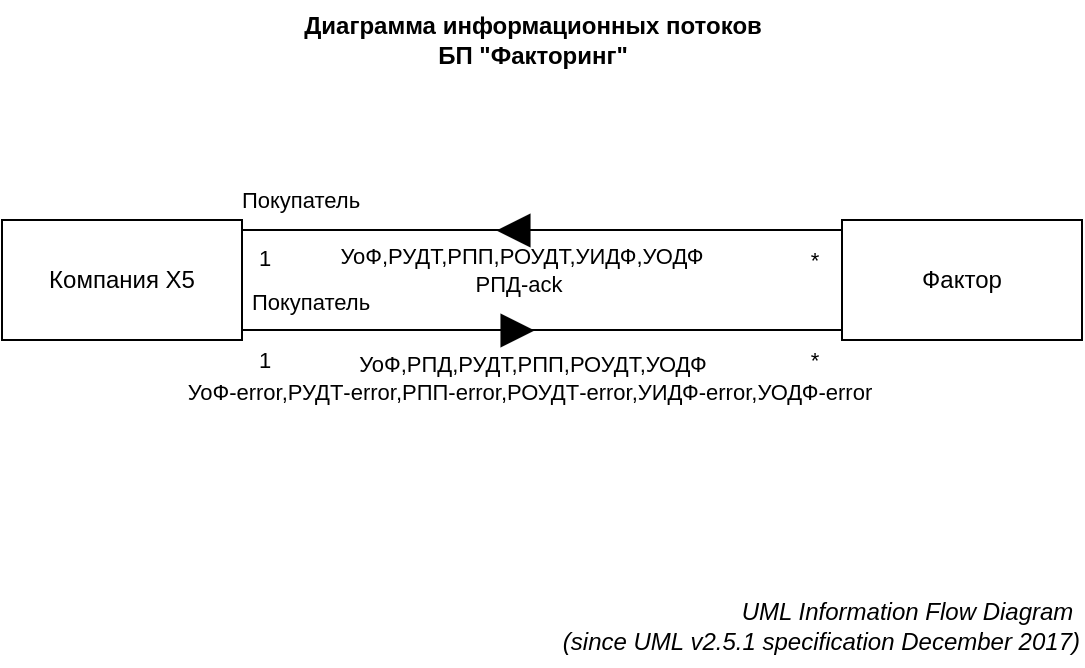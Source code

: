 <mxfile version="21.3.2" type="github" pages="2">
  <diagram name="Page-1" id="929967ad-93f9-6ef4-fab6-5d389245f69c">
    <mxGraphModel dx="776" dy="422" grid="1" gridSize="10" guides="1" tooltips="1" connect="1" arrows="1" fold="1" page="1" pageScale="1.5" pageWidth="1169" pageHeight="826" background="none" math="0" shadow="0">
      <root>
        <mxCell id="0" style=";html=1;" />
        <mxCell id="1" style=";html=1;" parent="0" />
        <mxCell id="fu375ZCut4iSAKl61FI6-4" value="Компания X5" style="rounded=0;whiteSpace=wrap;html=1;" parent="1" vertex="1">
          <mxGeometry x="70" y="380" width="120" height="60" as="geometry" />
        </mxCell>
        <mxCell id="fu375ZCut4iSAKl61FI6-5" value="Фактор" style="rounded=0;whiteSpace=wrap;html=1;" parent="1" vertex="1">
          <mxGeometry x="490" y="380" width="120" height="60" as="geometry" />
        </mxCell>
        <object label="" InformationItem="InformationItem" id="fu375ZCut4iSAKl61FI6-19">
          <mxCell style="endArrow=none;html=1;rounded=0;strokeColor=default;startArrow=block;startFill=1;endFill=0;labelPosition=center;verticalLabelPosition=bottom;align=center;verticalAlign=top;flowAnimation=0;targetPerimeterSpacing=0;strokeWidth=0;endSize=0;sourcePerimeterSpacing=0;startSize=17;jumpStyle=none;jumpSize=0;" parent="1" edge="1">
            <mxGeometry relative="1" as="geometry">
              <mxPoint x="317" y="385" as="sourcePoint" />
              <mxPoint x="467" y="385" as="targetPoint" />
            </mxGeometry>
          </mxCell>
        </object>
        <mxCell id="fu375ZCut4iSAKl61FI6-21" value="&amp;nbsp;УоФ,РУДТ,РПП,РОУДТ,УИДФ,УОДФ&lt;br&gt;РПД-ack" style="edgeLabel;html=1;align=center;verticalAlign=middle;resizable=0;points=[];labelPosition=left;verticalLabelPosition=middle;labelBackgroundColor=none;" parent="fu375ZCut4iSAKl61FI6-19" vertex="1" connectable="0">
          <mxGeometry relative="1" as="geometry">
            <mxPoint x="-64" y="20" as="offset" />
          </mxGeometry>
        </mxCell>
        <mxCell id="fu375ZCut4iSAKl61FI6-22" value="" style="endArrow=none;html=1;rounded=0;entryX=0;entryY=0.25;entryDx=0;entryDy=0;exitX=1;exitY=0.25;exitDx=0;exitDy=0;fontColor=default;" parent="1" edge="1">
          <mxGeometry width="50" height="50" relative="1" as="geometry">
            <mxPoint x="190" y="385" as="sourcePoint" />
            <mxPoint x="490" y="385" as="targetPoint" />
            <Array as="points" />
          </mxGeometry>
        </mxCell>
        <mxCell id="fu375ZCut4iSAKl61FI6-23" value="1" style="edgeLabel;html=1;align=center;verticalAlign=bottom;resizable=0;points=[];" parent="fu375ZCut4iSAKl61FI6-22" vertex="1" connectable="0">
          <mxGeometry x="-0.929" y="1" relative="1" as="geometry">
            <mxPoint y="23" as="offset" />
          </mxGeometry>
        </mxCell>
        <mxCell id="fu375ZCut4iSAKl61FI6-35" value="Покупатель" style="edgeLabel;html=1;align=center;verticalAlign=middle;resizable=0;points=[];labelBorderColor=none;labelBackgroundColor=none;" parent="fu375ZCut4iSAKl61FI6-22" vertex="1" connectable="0">
          <mxGeometry x="-0.842" relative="1" as="geometry">
            <mxPoint x="5" y="-15" as="offset" />
          </mxGeometry>
        </mxCell>
        <mxCell id="fu375ZCut4iSAKl61FI6-37" value="*" style="edgeLabel;html=1;align=center;verticalAlign=bottom;resizable=0;points=[];" parent="fu375ZCut4iSAKl61FI6-22" vertex="1" connectable="0">
          <mxGeometry x="0.904" relative="1" as="geometry">
            <mxPoint y="23" as="offset" />
          </mxGeometry>
        </mxCell>
        <object label="" InformationItem="InformationItem" id="fu375ZCut4iSAKl61FI6-29">
          <mxCell style="endArrow=block;html=1;rounded=0;strokeColor=default;startArrow=none;startFill=0;endFill=1;labelPosition=center;verticalLabelPosition=bottom;align=center;verticalAlign=top;flowAnimation=0;targetPerimeterSpacing=0;strokeWidth=0;endSize=17;sourcePerimeterSpacing=0;startSize=0;jumpStyle=none;jumpSize=0;" parent="1" edge="1">
            <mxGeometry x="-0.001" relative="1" as="geometry">
              <mxPoint x="190" y="435" as="sourcePoint" />
              <mxPoint x="336" y="435" as="targetPoint" />
              <mxPoint as="offset" />
            </mxGeometry>
          </mxCell>
        </object>
        <mxCell id="fu375ZCut4iSAKl61FI6-30" value="УоФ,РПД,РУДТ,РПП,РОУДТ,УОДФ&lt;br&gt;УоФ-error,РУДТ-error,РПП-error,РОУДТ-error,УИДФ-error,УОДФ-error&amp;nbsp;" style="edgeLabel;html=1;align=center;verticalAlign=middle;resizable=0;points=[];labelPosition=left;verticalLabelPosition=middle;labelBackgroundColor=none;" parent="fu375ZCut4iSAKl61FI6-29" vertex="1" connectable="0">
          <mxGeometry relative="1" as="geometry">
            <mxPoint x="72" y="24" as="offset" />
          </mxGeometry>
        </mxCell>
        <mxCell id="fu375ZCut4iSAKl61FI6-31" value="" style="endArrow=none;html=1;rounded=0;entryX=0;entryY=0.25;entryDx=0;entryDy=0;exitX=1;exitY=0.25;exitDx=0;exitDy=0;fontColor=default;verticalAlign=middle;" parent="1" edge="1">
          <mxGeometry width="50" height="50" relative="1" as="geometry">
            <mxPoint x="190" y="435" as="sourcePoint" />
            <mxPoint x="490" y="435" as="targetPoint" />
            <Array as="points" />
          </mxGeometry>
        </mxCell>
        <mxCell id="fu375ZCut4iSAKl61FI6-32" value="1" style="edgeLabel;html=1;align=center;verticalAlign=bottom;resizable=0;points=[];" parent="fu375ZCut4iSAKl61FI6-31" vertex="1" connectable="0">
          <mxGeometry x="-0.929" y="1" relative="1" as="geometry">
            <mxPoint y="24" as="offset" />
          </mxGeometry>
        </mxCell>
        <mxCell id="fu375ZCut4iSAKl61FI6-33" value="*" style="edgeLabel;html=1;align=center;verticalAlign=bottom;resizable=0;points=[];" parent="fu375ZCut4iSAKl61FI6-31" vertex="1" connectable="0">
          <mxGeometry x="0.904" relative="1" as="geometry">
            <mxPoint y="23" as="offset" />
          </mxGeometry>
        </mxCell>
        <mxCell id="fu375ZCut4iSAKl61FI6-39" value="Покупатель" style="edgeLabel;html=1;align=center;verticalAlign=middle;resizable=0;points=[];labelBackgroundColor=none;" parent="fu375ZCut4iSAKl61FI6-31" vertex="1" connectable="0">
          <mxGeometry x="-0.889" y="1" relative="1" as="geometry">
            <mxPoint x="17" y="-13" as="offset" />
          </mxGeometry>
        </mxCell>
        <mxCell id="fu375ZCut4iSAKl61FI6-41" value="Диаграмма информационных потоков&lt;br&gt;БП &quot;Факторинг&quot;" style="text;html=1;align=center;verticalAlign=middle;resizable=0;points=[];autosize=1;strokeColor=none;fillColor=none;fontStyle=1" parent="1" vertex="1">
          <mxGeometry x="210" y="270" width="250" height="40" as="geometry" />
        </mxCell>
        <mxCell id="89ALjHZ30BcYtr6io5Th-1" value="&lt;i&gt;UML Information Flow Diagram&amp;nbsp;&lt;br&gt;(since UML v2.5.1 specification December 2017)&lt;/i&gt;" style="text;html=1;align=right;verticalAlign=middle;resizable=0;points=[];autosize=1;strokeColor=none;fillColor=none;" vertex="1" parent="1">
          <mxGeometry x="330" y="563" width="280" height="40" as="geometry" />
        </mxCell>
      </root>
    </mxGraphModel>
  </diagram>
  <diagram id="RBxNGfNoUyg8NmXb8gKQ" name="Страница 2">
    <mxGraphModel dx="1303" dy="632" grid="1" gridSize="10" guides="1" tooltips="1" connect="1" arrows="1" fold="1" page="1" pageScale="1" pageWidth="827" pageHeight="1169" math="0" shadow="0">
      <root>
        <mxCell id="0" />
        <mxCell id="1" parent="0" />
        <mxCell id="5wCDZV2-zJ8sQ3Wg2F0M-1" value="&lt;b&gt;Портал Инфраструктуры&lt;br&gt;&lt;/b&gt;" style="html=1;dropTarget=0;labelPosition=center;verticalLabelPosition=middle;align=center;verticalAlign=top;" vertex="1" parent="1">
          <mxGeometry x="120" y="160" width="180" height="960" as="geometry" />
        </mxCell>
        <mxCell id="5wCDZV2-zJ8sQ3Wg2F0M-2" value="" style="shape=module;jettyWidth=8;jettyHeight=4;" vertex="1" parent="5wCDZV2-zJ8sQ3Wg2F0M-1">
          <mxGeometry x="1" width="20" height="20" relative="1" as="geometry">
            <mxPoint x="-27" y="7" as="offset" />
          </mxGeometry>
        </mxCell>
        <mxCell id="5wCDZV2-zJ8sQ3Wg2F0M-4" value="&lt;b&gt;MFSM&lt;/b&gt;&lt;br&gt;" style="html=1;dropTarget=0;labelPosition=center;verticalLabelPosition=middle;align=center;verticalAlign=top;" vertex="1" parent="1">
          <mxGeometry x="480" y="200" width="180" height="100" as="geometry" />
        </mxCell>
        <mxCell id="5wCDZV2-zJ8sQ3Wg2F0M-5" value="" style="shape=module;jettyWidth=8;jettyHeight=4;" vertex="1" parent="5wCDZV2-zJ8sQ3Wg2F0M-4">
          <mxGeometry x="1" width="20" height="20" relative="1" as="geometry">
            <mxPoint x="-27" y="7" as="offset" />
          </mxGeometry>
        </mxCell>
        <mxCell id="5wCDZV2-zJ8sQ3Wg2F0M-8" value="CMDB" style="shape=module;align=left;spacingLeft=20;align=center;verticalAlign=top;" vertex="1" parent="1">
          <mxGeometry x="510" y="225" width="100" height="50" as="geometry" />
        </mxCell>
        <mxCell id="5wCDZV2-zJ8sQ3Wg2F0M-9" value="" style="rounded=0;orthogonalLoop=1;jettySize=auto;html=1;endArrow=none;endFill=0;sketch=0;sourcePerimeterSpacing=0;targetPerimeterSpacing=0;exitX=1.001;exitY=0.099;exitDx=0;exitDy=0;exitPerimeter=0;" edge="1" target="5wCDZV2-zJ8sQ3Wg2F0M-11" parent="1" source="5wCDZV2-zJ8sQ3Wg2F0M-1">
          <mxGeometry relative="1" as="geometry">
            <mxPoint x="390" y="275" as="sourcePoint" />
          </mxGeometry>
        </mxCell>
        <mxCell id="5wCDZV2-zJ8sQ3Wg2F0M-10" value="" style="rounded=0;orthogonalLoop=1;jettySize=auto;html=1;endArrow=halfCircle;endFill=0;endSize=6;strokeWidth=1;sketch=0;exitX=0;exitY=0.5;exitDx=0;exitDy=0;" edge="1" target="5wCDZV2-zJ8sQ3Wg2F0M-11" parent="1" source="5wCDZV2-zJ8sQ3Wg2F0M-4">
          <mxGeometry relative="1" as="geometry">
            <mxPoint x="430" y="275" as="sourcePoint" />
            <mxPoint x="420" y="215" as="targetPoint" />
          </mxGeometry>
        </mxCell>
        <mxCell id="5wCDZV2-zJ8sQ3Wg2F0M-11" value="" style="ellipse;whiteSpace=wrap;html=1;align=center;aspect=fixed;resizable=0;points=[];outlineConnect=0;sketch=0;" vertex="1" parent="1">
          <mxGeometry x="385" y="250" width="10" height="10" as="geometry" />
        </mxCell>
        <mxCell id="5wCDZV2-zJ8sQ3Wg2F0M-15" value="Личный &#xa;кабинет" style="shape=module;align=left;spacingLeft=20;align=center;verticalAlign=top;" vertex="1" parent="1">
          <mxGeometry x="160" y="210" width="100" height="50" as="geometry" />
        </mxCell>
        <mxCell id="5wCDZV2-zJ8sQ3Wg2F0M-16" value="Заявка на расчет стоимости&lt;br&gt;Заявка на выделение IT-мощности&lt;br&gt;Карточка КЕ" style="shape=note;whiteSpace=wrap;html=1;backgroundOutline=1;darkOpacity=0.05;" vertex="1" parent="1">
          <mxGeometry x="310" y="60" width="160" height="130" as="geometry" />
        </mxCell>
        <mxCell id="5wCDZV2-zJ8sQ3Wg2F0M-17" value="" style="endArrow=none;dashed=1;html=1;dashPattern=1 3;strokeWidth=2;rounded=0;entryX=0.5;entryY=1;entryDx=0;entryDy=0;entryPerimeter=0;" edge="1" parent="1" source="5wCDZV2-zJ8sQ3Wg2F0M-11" target="5wCDZV2-zJ8sQ3Wg2F0M-16">
          <mxGeometry width="50" height="50" relative="1" as="geometry">
            <mxPoint x="390" y="210" as="sourcePoint" />
            <mxPoint x="440" y="220" as="targetPoint" />
          </mxGeometry>
        </mxCell>
        <mxCell id="5wCDZV2-zJ8sQ3Wg2F0M-20" value="&lt;br&gt;&lt;b&gt;АСУМ&lt;/b&gt;" style="html=1;dropTarget=0;verticalAlign=top;" vertex="1" parent="1">
          <mxGeometry x="480" y="400" width="180" height="90" as="geometry" />
        </mxCell>
        <mxCell id="5wCDZV2-zJ8sQ3Wg2F0M-21" value="" style="shape=module;jettyWidth=8;jettyHeight=4;" vertex="1" parent="5wCDZV2-zJ8sQ3Wg2F0M-20">
          <mxGeometry x="1" width="20" height="20" relative="1" as="geometry">
            <mxPoint x="-27" y="7" as="offset" />
          </mxGeometry>
        </mxCell>
        <mxCell id="5wCDZV2-zJ8sQ3Wg2F0M-28" value="" style="rounded=0;orthogonalLoop=1;jettySize=auto;html=1;endArrow=none;endFill=0;sketch=0;sourcePerimeterSpacing=0;targetPerimeterSpacing=0;exitX=1.002;exitY=0.293;exitDx=0;exitDy=0;exitPerimeter=0;" edge="1" target="5wCDZV2-zJ8sQ3Wg2F0M-30" parent="1" source="5wCDZV2-zJ8sQ3Wg2F0M-1">
          <mxGeometry relative="1" as="geometry">
            <mxPoint x="320" y="320" as="sourcePoint" />
          </mxGeometry>
        </mxCell>
        <mxCell id="5wCDZV2-zJ8sQ3Wg2F0M-29" value="" style="rounded=0;orthogonalLoop=1;jettySize=auto;html=1;endArrow=halfCircle;endFill=0;entryX=0.5;entryY=0.5;endSize=6;strokeWidth=1;sketch=0;exitX=0;exitY=0.5;exitDx=0;exitDy=0;" edge="1" target="5wCDZV2-zJ8sQ3Wg2F0M-30" parent="1" source="5wCDZV2-zJ8sQ3Wg2F0M-20">
          <mxGeometry relative="1" as="geometry">
            <mxPoint x="450" y="325" as="sourcePoint" />
          </mxGeometry>
        </mxCell>
        <mxCell id="5wCDZV2-zJ8sQ3Wg2F0M-30" value="" style="ellipse;whiteSpace=wrap;html=1;align=center;aspect=fixed;resizable=0;points=[];outlineConnect=0;sketch=0;" vertex="1" parent="1">
          <mxGeometry x="385" y="440" width="10" height="10" as="geometry" />
        </mxCell>
        <mxCell id="5wCDZV2-zJ8sQ3Wg2F0M-31" value="Органический&lt;br&gt;рост&lt;br&gt;Драйверы ув.&lt;br&gt;мощности" style="shape=note;whiteSpace=wrap;html=1;backgroundOutline=1;darkOpacity=0.05;" vertex="1" parent="1">
          <mxGeometry x="330" y="300" width="120" height="100" as="geometry" />
        </mxCell>
        <mxCell id="5wCDZV2-zJ8sQ3Wg2F0M-32" value="" style="endArrow=none;dashed=1;html=1;rounded=0;exitX=0.5;exitY=1;exitDx=0;exitDy=0;exitPerimeter=0;" edge="1" parent="1" source="5wCDZV2-zJ8sQ3Wg2F0M-31" target="5wCDZV2-zJ8sQ3Wg2F0M-30">
          <mxGeometry width="50" height="50" relative="1" as="geometry">
            <mxPoint x="410" y="350" as="sourcePoint" />
            <mxPoint x="460" y="300" as="targetPoint" />
          </mxGeometry>
        </mxCell>
        <mxCell id="5wCDZV2-zJ8sQ3Wg2F0M-33" value="&lt;br&gt;&lt;b&gt;АСУД&lt;/b&gt;" style="html=1;dropTarget=0;" vertex="1" parent="1">
          <mxGeometry x="480" y="600" width="180" height="90" as="geometry" />
        </mxCell>
        <mxCell id="5wCDZV2-zJ8sQ3Wg2F0M-34" value="" style="shape=module;jettyWidth=8;jettyHeight=4;" vertex="1" parent="5wCDZV2-zJ8sQ3Wg2F0M-33">
          <mxGeometry x="1" width="20" height="20" relative="1" as="geometry">
            <mxPoint x="-27" y="7" as="offset" />
          </mxGeometry>
        </mxCell>
        <mxCell id="5wCDZV2-zJ8sQ3Wg2F0M-40" value="" style="rounded=0;orthogonalLoop=1;jettySize=auto;html=1;endArrow=none;endFill=0;sketch=0;sourcePerimeterSpacing=0;targetPerimeterSpacing=0;exitX=1;exitY=0.5;exitDx=0;exitDy=0;" edge="1" target="5wCDZV2-zJ8sQ3Wg2F0M-42" parent="1" source="5wCDZV2-zJ8sQ3Wg2F0M-1">
          <mxGeometry relative="1" as="geometry">
            <mxPoint x="290" y="565" as="sourcePoint" />
          </mxGeometry>
        </mxCell>
        <mxCell id="5wCDZV2-zJ8sQ3Wg2F0M-41" value="" style="rounded=0;orthogonalLoop=1;jettySize=auto;html=1;endArrow=halfCircle;endFill=0;endSize=6;strokeWidth=1;sketch=0;exitX=0;exitY=0.5;exitDx=0;exitDy=0;" edge="1" target="5wCDZV2-zJ8sQ3Wg2F0M-42" parent="1" source="5wCDZV2-zJ8sQ3Wg2F0M-33">
          <mxGeometry relative="1" as="geometry">
            <mxPoint x="430" y="550" as="sourcePoint" />
            <mxPoint x="400" y="565" as="targetPoint" />
          </mxGeometry>
        </mxCell>
        <mxCell id="5wCDZV2-zJ8sQ3Wg2F0M-42" value="" style="ellipse;whiteSpace=wrap;html=1;align=center;aspect=fixed;resizable=0;points=[];outlineConnect=0;sketch=0;" vertex="1" parent="1">
          <mxGeometry x="385" y="640" width="10" height="10" as="geometry" />
        </mxCell>
        <mxCell id="5wCDZV2-zJ8sQ3Wg2F0M-43" value="Перечень ИС&lt;br&gt;Шаблон роли" style="shape=note;whiteSpace=wrap;html=1;backgroundOutline=1;darkOpacity=0.05;" vertex="1" parent="1">
          <mxGeometry x="350" y="500" width="80" height="100" as="geometry" />
        </mxCell>
        <mxCell id="5wCDZV2-zJ8sQ3Wg2F0M-47" value="" style="endArrow=none;dashed=1;html=1;rounded=0;entryX=0.5;entryY=1;entryDx=0;entryDy=0;entryPerimeter=0;" edge="1" parent="1" source="5wCDZV2-zJ8sQ3Wg2F0M-42" target="5wCDZV2-zJ8sQ3Wg2F0M-43">
          <mxGeometry width="50" height="50" relative="1" as="geometry">
            <mxPoint x="390" y="560" as="sourcePoint" />
            <mxPoint x="340" y="540" as="targetPoint" />
          </mxGeometry>
        </mxCell>
        <mxCell id="5wCDZV2-zJ8sQ3Wg2F0M-48" value="&lt;br&gt;&lt;b&gt;Финпортал&lt;/b&gt;" style="html=1;dropTarget=0;verticalAlign=top;" vertex="1" parent="1">
          <mxGeometry x="480" y="800" width="180" height="90" as="geometry" />
        </mxCell>
        <mxCell id="5wCDZV2-zJ8sQ3Wg2F0M-49" value="" style="shape=module;jettyWidth=8;jettyHeight=4;" vertex="1" parent="5wCDZV2-zJ8sQ3Wg2F0M-48">
          <mxGeometry x="1" width="20" height="20" relative="1" as="geometry">
            <mxPoint x="-27" y="7" as="offset" />
          </mxGeometry>
        </mxCell>
        <mxCell id="5wCDZV2-zJ8sQ3Wg2F0M-50" value="" style="rounded=0;orthogonalLoop=1;jettySize=auto;html=1;endArrow=none;endFill=0;sketch=0;sourcePerimeterSpacing=0;targetPerimeterSpacing=0;exitX=1.008;exitY=0.709;exitDx=0;exitDy=0;exitPerimeter=0;" edge="1" target="5wCDZV2-zJ8sQ3Wg2F0M-52" parent="1" source="5wCDZV2-zJ8sQ3Wg2F0M-1">
          <mxGeometry relative="1" as="geometry">
            <mxPoint x="290" y="555" as="sourcePoint" />
          </mxGeometry>
        </mxCell>
        <mxCell id="5wCDZV2-zJ8sQ3Wg2F0M-51" value="" style="rounded=0;orthogonalLoop=1;jettySize=auto;html=1;endArrow=halfCircle;endFill=0;endSize=6;strokeWidth=1;sketch=0;exitX=0;exitY=0.5;exitDx=0;exitDy=0;" edge="1" target="5wCDZV2-zJ8sQ3Wg2F0M-52" parent="1" source="5wCDZV2-zJ8sQ3Wg2F0M-48">
          <mxGeometry relative="1" as="geometry">
            <mxPoint x="330" y="555" as="sourcePoint" />
            <mxPoint x="390" y="690" as="targetPoint" />
          </mxGeometry>
        </mxCell>
        <mxCell id="5wCDZV2-zJ8sQ3Wg2F0M-52" value="" style="ellipse;whiteSpace=wrap;html=1;align=center;aspect=fixed;resizable=0;points=[];outlineConnect=0;sketch=0;" vertex="1" parent="1">
          <mxGeometry x="385" y="840" width="10" height="10" as="geometry" />
        </mxCell>
        <mxCell id="5wCDZV2-zJ8sQ3Wg2F0M-53" value="План.&lt;br&gt;Факт.стоимость ИТ-мощностей" style="shape=note;whiteSpace=wrap;html=1;backgroundOutline=1;darkOpacity=0.05;" vertex="1" parent="1">
          <mxGeometry x="350" y="700" width="80" height="100" as="geometry" />
        </mxCell>
        <mxCell id="5wCDZV2-zJ8sQ3Wg2F0M-54" value="" style="endArrow=none;dashed=1;html=1;rounded=0;entryX=0.5;entryY=1;entryDx=0;entryDy=0;entryPerimeter=0;" edge="1" parent="1" source="5wCDZV2-zJ8sQ3Wg2F0M-52" target="5wCDZV2-zJ8sQ3Wg2F0M-53">
          <mxGeometry width="50" height="50" relative="1" as="geometry">
            <mxPoint x="290" y="580" as="sourcePoint" />
            <mxPoint x="340" y="530" as="targetPoint" />
          </mxGeometry>
        </mxCell>
        <mxCell id="5wCDZV2-zJ8sQ3Wg2F0M-55" value="&lt;br&gt;&lt;b&gt;MatriX5&lt;/b&gt;" style="html=1;dropTarget=0;" vertex="1" parent="1">
          <mxGeometry x="480" y="1000" width="180" height="90" as="geometry" />
        </mxCell>
        <mxCell id="5wCDZV2-zJ8sQ3Wg2F0M-56" value="" style="shape=module;jettyWidth=8;jettyHeight=4;" vertex="1" parent="5wCDZV2-zJ8sQ3Wg2F0M-55">
          <mxGeometry x="1" width="20" height="20" relative="1" as="geometry">
            <mxPoint x="-27" y="7" as="offset" />
          </mxGeometry>
        </mxCell>
        <mxCell id="5wCDZV2-zJ8sQ3Wg2F0M-57" value="" style="rounded=0;orthogonalLoop=1;jettySize=auto;html=1;endArrow=none;endFill=0;sketch=0;sourcePerimeterSpacing=0;targetPerimeterSpacing=0;exitX=1.014;exitY=0.924;exitDx=0;exitDy=0;exitPerimeter=0;" edge="1" target="5wCDZV2-zJ8sQ3Wg2F0M-59" parent="1" source="5wCDZV2-zJ8sQ3Wg2F0M-1">
          <mxGeometry relative="1" as="geometry">
            <mxPoint x="290" y="795" as="sourcePoint" />
          </mxGeometry>
        </mxCell>
        <mxCell id="5wCDZV2-zJ8sQ3Wg2F0M-58" value="" style="rounded=0;orthogonalLoop=1;jettySize=auto;html=1;endArrow=halfCircle;endFill=0;endSize=6;strokeWidth=1;sketch=0;exitX=0;exitY=0.5;exitDx=0;exitDy=0;" edge="1" target="5wCDZV2-zJ8sQ3Wg2F0M-59" parent="1" source="5wCDZV2-zJ8sQ3Wg2F0M-55">
          <mxGeometry relative="1" as="geometry">
            <mxPoint x="330" y="795" as="sourcePoint" />
            <mxPoint x="400" y="885" as="targetPoint" />
          </mxGeometry>
        </mxCell>
        <mxCell id="5wCDZV2-zJ8sQ3Wg2F0M-59" value="" style="ellipse;whiteSpace=wrap;html=1;align=center;aspect=fixed;resizable=0;points=[];outlineConnect=0;sketch=0;" vertex="1" parent="1">
          <mxGeometry x="385" y="1040" width="10" height="10" as="geometry" />
        </mxCell>
        <mxCell id="5wCDZV2-zJ8sQ3Wg2F0M-61" value="Архитектурные артефакты" style="shape=note;whiteSpace=wrap;html=1;backgroundOutline=1;darkOpacity=0.05;" vertex="1" parent="1">
          <mxGeometry x="350" y="900" width="80" height="100" as="geometry" />
        </mxCell>
        <mxCell id="5wCDZV2-zJ8sQ3Wg2F0M-62" value="" style="endArrow=none;dashed=1;html=1;rounded=0;entryX=0.5;entryY=1;entryDx=0;entryDy=0;entryPerimeter=0;" edge="1" parent="1" source="5wCDZV2-zJ8sQ3Wg2F0M-59" target="5wCDZV2-zJ8sQ3Wg2F0M-61">
          <mxGeometry width="50" height="50" relative="1" as="geometry">
            <mxPoint x="310" y="740" as="sourcePoint" />
            <mxPoint x="360" y="690" as="targetPoint" />
          </mxGeometry>
        </mxCell>
      </root>
    </mxGraphModel>
  </diagram>
</mxfile>
